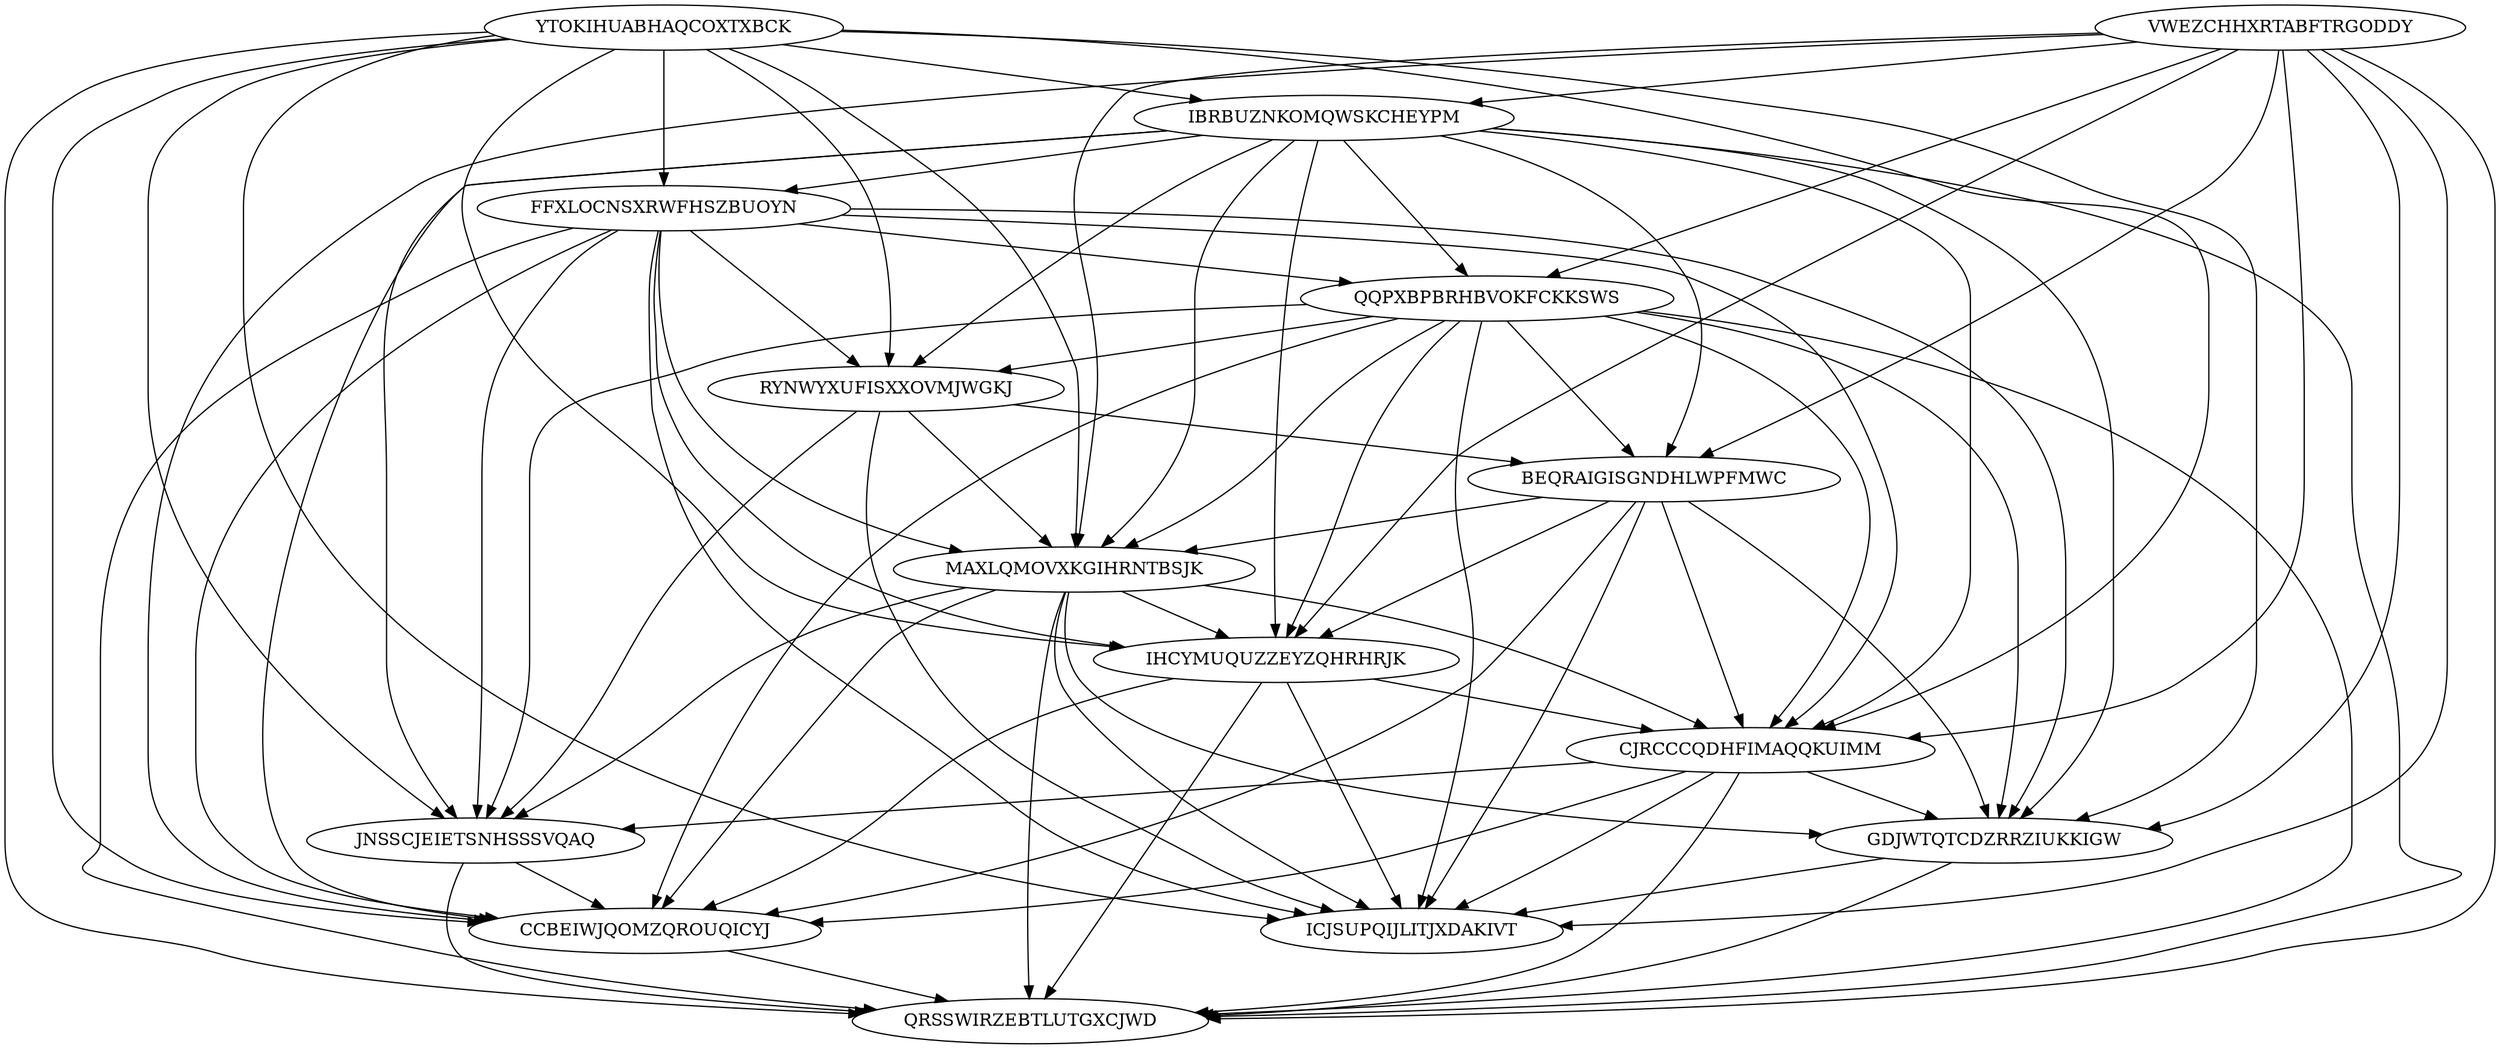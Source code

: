 digraph N15M83 {
	VWEZCHHXRTABFTRGODDY	[Weight=11];
	YTOKIHUABHAQCOXTXBCK	[Weight=16];
	IBRBUZNKOMQWSKCHEYPM	[Weight=11];
	FFXLOCNSXRWFHSZBUOYN	[Weight=18];
	QQPXBPBRHBVOKFCKKSWS	[Weight=16];
	RYNWYXUFISXXOVMJWGKJ	[Weight=20];
	BEQRAIGISGNDHLWPFMWC	[Weight=20];
	MAXLQMOVXKGIHRNTBSJK	[Weight=18];
	IHCYMUQUZZEYZQHRHRJK	[Weight=18];
	CJRCCCQDHFIMAQQKUIMM	[Weight=16];
	JNSSCJEIETSNHSSSVQAQ	[Weight=15];
	GDJWTQTCDZRRZIUKKIGW	[Weight=18];
	CCBEIWJQOMZQROUQICYJ	[Weight=19];
	QRSSWIRZEBTLUTGXCJWD	[Weight=18];
	ICJSUPQIJLITJXDAKIVT	[Weight=16];
	YTOKIHUABHAQCOXTXBCK -> CJRCCCQDHFIMAQQKUIMM [Weight=13];
	MAXLQMOVXKGIHRNTBSJK -> IHCYMUQUZZEYZQHRHRJK [Weight=17];
	QQPXBPBRHBVOKFCKKSWS -> QRSSWIRZEBTLUTGXCJWD [Weight=20];
	VWEZCHHXRTABFTRGODDY -> IBRBUZNKOMQWSKCHEYPM [Weight=19];
	BEQRAIGISGNDHLWPFMWC -> GDJWTQTCDZRRZIUKKIGW [Weight=12];
	RYNWYXUFISXXOVMJWGKJ -> MAXLQMOVXKGIHRNTBSJK [Weight=15];
	IBRBUZNKOMQWSKCHEYPM -> QRSSWIRZEBTLUTGXCJWD [Weight=18];
	IBRBUZNKOMQWSKCHEYPM -> CCBEIWJQOMZQROUQICYJ [Weight=16];
	QQPXBPBRHBVOKFCKKSWS -> IHCYMUQUZZEYZQHRHRJK [Weight=15];
	BEQRAIGISGNDHLWPFMWC -> CCBEIWJQOMZQROUQICYJ [Weight=15];
	VWEZCHHXRTABFTRGODDY -> IHCYMUQUZZEYZQHRHRJK [Weight=10];
	VWEZCHHXRTABFTRGODDY -> CJRCCCQDHFIMAQQKUIMM [Weight=13];
	IHCYMUQUZZEYZQHRHRJK -> ICJSUPQIJLITJXDAKIVT [Weight=17];
	YTOKIHUABHAQCOXTXBCK -> GDJWTQTCDZRRZIUKKIGW [Weight=10];
	YTOKIHUABHAQCOXTXBCK -> FFXLOCNSXRWFHSZBUOYN [Weight=19];
	YTOKIHUABHAQCOXTXBCK -> IHCYMUQUZZEYZQHRHRJK [Weight=18];
	VWEZCHHXRTABFTRGODDY -> QRSSWIRZEBTLUTGXCJWD [Weight=17];
	FFXLOCNSXRWFHSZBUOYN -> GDJWTQTCDZRRZIUKKIGW [Weight=15];
	JNSSCJEIETSNHSSSVQAQ -> CCBEIWJQOMZQROUQICYJ [Weight=13];
	IBRBUZNKOMQWSKCHEYPM -> CJRCCCQDHFIMAQQKUIMM [Weight=20];
	MAXLQMOVXKGIHRNTBSJK -> CCBEIWJQOMZQROUQICYJ [Weight=12];
	IBRBUZNKOMQWSKCHEYPM -> JNSSCJEIETSNHSSSVQAQ [Weight=15];
	MAXLQMOVXKGIHRNTBSJK -> CJRCCCQDHFIMAQQKUIMM [Weight=20];
	YTOKIHUABHAQCOXTXBCK -> QRSSWIRZEBTLUTGXCJWD [Weight=14];
	BEQRAIGISGNDHLWPFMWC -> MAXLQMOVXKGIHRNTBSJK [Weight=10];
	BEQRAIGISGNDHLWPFMWC -> ICJSUPQIJLITJXDAKIVT [Weight=20];
	IHCYMUQUZZEYZQHRHRJK -> QRSSWIRZEBTLUTGXCJWD [Weight=15];
	CJRCCCQDHFIMAQQKUIMM -> GDJWTQTCDZRRZIUKKIGW [Weight=15];
	RYNWYXUFISXXOVMJWGKJ -> ICJSUPQIJLITJXDAKIVT [Weight=12];
	QQPXBPBRHBVOKFCKKSWS -> BEQRAIGISGNDHLWPFMWC [Weight=10];
	VWEZCHHXRTABFTRGODDY -> BEQRAIGISGNDHLWPFMWC [Weight=11];
	VWEZCHHXRTABFTRGODDY -> CCBEIWJQOMZQROUQICYJ [Weight=11];
	QQPXBPBRHBVOKFCKKSWS -> RYNWYXUFISXXOVMJWGKJ [Weight=12];
	IBRBUZNKOMQWSKCHEYPM -> MAXLQMOVXKGIHRNTBSJK [Weight=16];
	CJRCCCQDHFIMAQQKUIMM -> JNSSCJEIETSNHSSSVQAQ [Weight=19];
	FFXLOCNSXRWFHSZBUOYN -> CJRCCCQDHFIMAQQKUIMM [Weight=15];
	FFXLOCNSXRWFHSZBUOYN -> QRSSWIRZEBTLUTGXCJWD [Weight=10];
	YTOKIHUABHAQCOXTXBCK -> IBRBUZNKOMQWSKCHEYPM [Weight=15];
	YTOKIHUABHAQCOXTXBCK -> MAXLQMOVXKGIHRNTBSJK [Weight=20];
	IHCYMUQUZZEYZQHRHRJK -> CJRCCCQDHFIMAQQKUIMM [Weight=20];
	RYNWYXUFISXXOVMJWGKJ -> BEQRAIGISGNDHLWPFMWC [Weight=17];
	QQPXBPBRHBVOKFCKKSWS -> JNSSCJEIETSNHSSSVQAQ [Weight=14];
	BEQRAIGISGNDHLWPFMWC -> IHCYMUQUZZEYZQHRHRJK [Weight=17];
	QQPXBPBRHBVOKFCKKSWS -> CJRCCCQDHFIMAQQKUIMM [Weight=17];
	IBRBUZNKOMQWSKCHEYPM -> FFXLOCNSXRWFHSZBUOYN [Weight=15];
	IHCYMUQUZZEYZQHRHRJK -> CCBEIWJQOMZQROUQICYJ [Weight=19];
	YTOKIHUABHAQCOXTXBCK -> ICJSUPQIJLITJXDAKIVT [Weight=10];
	MAXLQMOVXKGIHRNTBSJK -> QRSSWIRZEBTLUTGXCJWD [Weight=17];
	VWEZCHHXRTABFTRGODDY -> GDJWTQTCDZRRZIUKKIGW [Weight=12];
	CJRCCCQDHFIMAQQKUIMM -> QRSSWIRZEBTLUTGXCJWD [Weight=15];
	IBRBUZNKOMQWSKCHEYPM -> GDJWTQTCDZRRZIUKKIGW [Weight=12];
	VWEZCHHXRTABFTRGODDY -> QQPXBPBRHBVOKFCKKSWS [Weight=11];
	FFXLOCNSXRWFHSZBUOYN -> JNSSCJEIETSNHSSSVQAQ [Weight=20];
	CJRCCCQDHFIMAQQKUIMM -> ICJSUPQIJLITJXDAKIVT [Weight=13];
	QQPXBPBRHBVOKFCKKSWS -> CCBEIWJQOMZQROUQICYJ [Weight=17];
	FFXLOCNSXRWFHSZBUOYN -> CCBEIWJQOMZQROUQICYJ [Weight=20];
	YTOKIHUABHAQCOXTXBCK -> CCBEIWJQOMZQROUQICYJ [Weight=11];
	QQPXBPBRHBVOKFCKKSWS -> MAXLQMOVXKGIHRNTBSJK [Weight=17];
	IBRBUZNKOMQWSKCHEYPM -> IHCYMUQUZZEYZQHRHRJK [Weight=19];
	FFXLOCNSXRWFHSZBUOYN -> RYNWYXUFISXXOVMJWGKJ [Weight=10];
	JNSSCJEIETSNHSSSVQAQ -> QRSSWIRZEBTLUTGXCJWD [Weight=11];
	GDJWTQTCDZRRZIUKKIGW -> ICJSUPQIJLITJXDAKIVT [Weight=11];
	MAXLQMOVXKGIHRNTBSJK -> JNSSCJEIETSNHSSSVQAQ [Weight=11];
	FFXLOCNSXRWFHSZBUOYN -> MAXLQMOVXKGIHRNTBSJK [Weight=15];
	CJRCCCQDHFIMAQQKUIMM -> CCBEIWJQOMZQROUQICYJ [Weight=14];
	FFXLOCNSXRWFHSZBUOYN -> QQPXBPBRHBVOKFCKKSWS [Weight=18];
	FFXLOCNSXRWFHSZBUOYN -> ICJSUPQIJLITJXDAKIVT [Weight=10];
	VWEZCHHXRTABFTRGODDY -> MAXLQMOVXKGIHRNTBSJK [Weight=17];
	MAXLQMOVXKGIHRNTBSJK -> GDJWTQTCDZRRZIUKKIGW [Weight=15];
	IBRBUZNKOMQWSKCHEYPM -> BEQRAIGISGNDHLWPFMWC [Weight=13];
	QQPXBPBRHBVOKFCKKSWS -> GDJWTQTCDZRRZIUKKIGW [Weight=20];
	FFXLOCNSXRWFHSZBUOYN -> IHCYMUQUZZEYZQHRHRJK [Weight=15];
	IBRBUZNKOMQWSKCHEYPM -> QQPXBPBRHBVOKFCKKSWS [Weight=17];
	IBRBUZNKOMQWSKCHEYPM -> RYNWYXUFISXXOVMJWGKJ [Weight=13];
	RYNWYXUFISXXOVMJWGKJ -> JNSSCJEIETSNHSSSVQAQ [Weight=17];
	QQPXBPBRHBVOKFCKKSWS -> ICJSUPQIJLITJXDAKIVT [Weight=12];
	YTOKIHUABHAQCOXTXBCK -> JNSSCJEIETSNHSSSVQAQ [Weight=12];
	BEQRAIGISGNDHLWPFMWC -> CJRCCCQDHFIMAQQKUIMM [Weight=20];
	MAXLQMOVXKGIHRNTBSJK -> ICJSUPQIJLITJXDAKIVT [Weight=19];
	GDJWTQTCDZRRZIUKKIGW -> QRSSWIRZEBTLUTGXCJWD [Weight=17];
	YTOKIHUABHAQCOXTXBCK -> RYNWYXUFISXXOVMJWGKJ [Weight=10];
	VWEZCHHXRTABFTRGODDY -> ICJSUPQIJLITJXDAKIVT [Weight=15];
	CCBEIWJQOMZQROUQICYJ -> QRSSWIRZEBTLUTGXCJWD [Weight=19];
}
